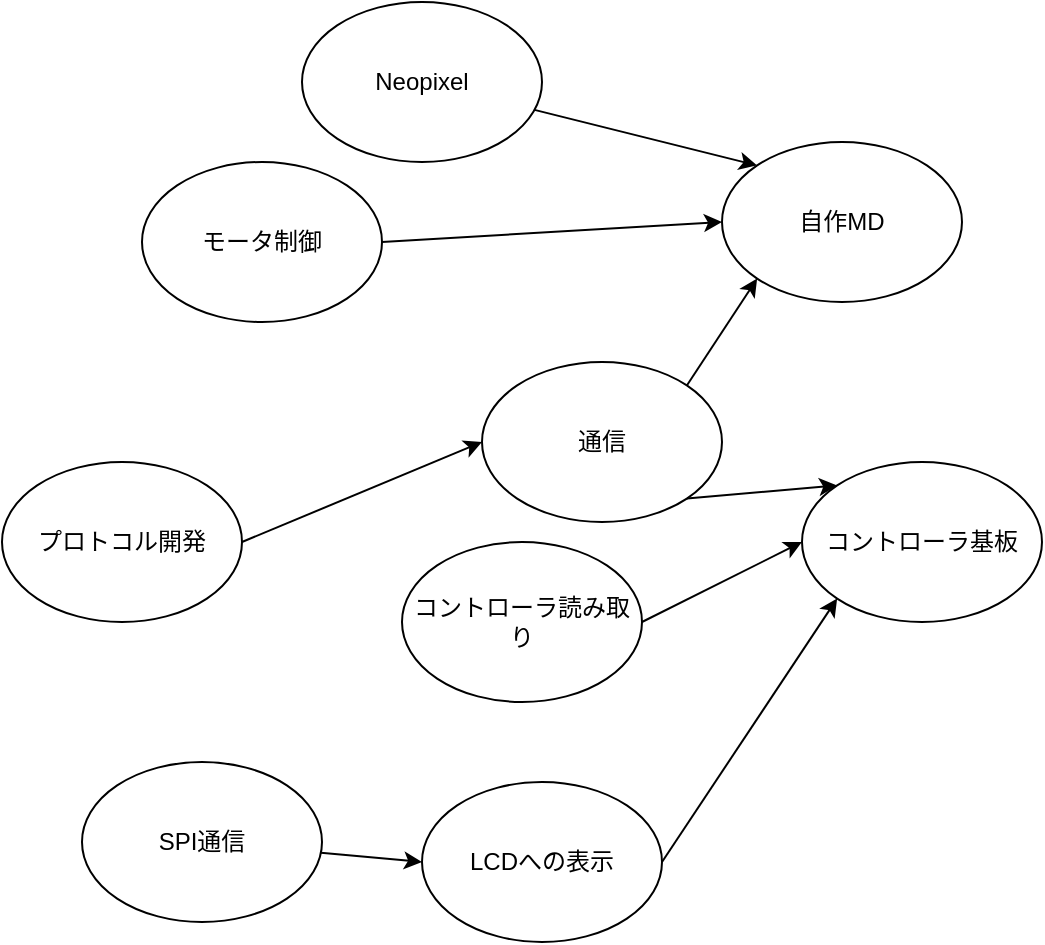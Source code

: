 <mxfile>
    <diagram id="uW-fElEf38cAoiY7Hg_9" name="ページ1">
        <mxGraphModel dx="496" dy="467" grid="1" gridSize="10" guides="1" tooltips="1" connect="1" arrows="1" fold="1" page="1" pageScale="1" pageWidth="1169" pageHeight="827" math="0" shadow="0">
            <root>
                <mxCell id="0"/>
                <mxCell id="1" parent="0"/>
                <mxCell id="7" style="edgeStyle=none;html=1;exitX=1;exitY=0.5;exitDx=0;exitDy=0;entryX=0;entryY=0.5;entryDx=0;entryDy=0;" parent="1" source="2" target="6" edge="1">
                    <mxGeometry relative="1" as="geometry"/>
                </mxCell>
                <mxCell id="2" value="モータ制御" style="ellipse;whiteSpace=wrap;html=1;" parent="1" vertex="1">
                    <mxGeometry x="120" y="90" width="120" height="80" as="geometry"/>
                </mxCell>
                <mxCell id="5" style="edgeStyle=none;html=1;entryX=0;entryY=0.5;entryDx=0;entryDy=0;exitX=1;exitY=0.5;exitDx=0;exitDy=0;" parent="1" source="3" target="4" edge="1">
                    <mxGeometry relative="1" as="geometry"/>
                </mxCell>
                <mxCell id="3" value="プロトコル開発" style="ellipse;whiteSpace=wrap;html=1;" parent="1" vertex="1">
                    <mxGeometry x="50" y="240" width="120" height="80" as="geometry"/>
                </mxCell>
                <mxCell id="8" style="edgeStyle=none;html=1;entryX=0;entryY=1;entryDx=0;entryDy=0;exitX=1;exitY=0;exitDx=0;exitDy=0;" parent="1" source="4" target="6" edge="1">
                    <mxGeometry relative="1" as="geometry"/>
                </mxCell>
                <mxCell id="14" style="edgeStyle=none;html=1;exitX=1;exitY=1;exitDx=0;exitDy=0;entryX=0;entryY=0;entryDx=0;entryDy=0;" edge="1" parent="1" source="4" target="13">
                    <mxGeometry relative="1" as="geometry"/>
                </mxCell>
                <mxCell id="4" value="通信" style="ellipse;whiteSpace=wrap;html=1;" parent="1" vertex="1">
                    <mxGeometry x="290" y="190" width="120" height="80" as="geometry"/>
                </mxCell>
                <mxCell id="6" value="自作MD" style="ellipse;whiteSpace=wrap;html=1;" parent="1" vertex="1">
                    <mxGeometry x="410" y="80" width="120" height="80" as="geometry"/>
                </mxCell>
                <mxCell id="16" style="edgeStyle=none;html=1;exitX=1;exitY=0.5;exitDx=0;exitDy=0;entryX=0;entryY=1;entryDx=0;entryDy=0;" edge="1" parent="1" source="9" target="13">
                    <mxGeometry relative="1" as="geometry"/>
                </mxCell>
                <mxCell id="9" value="LCDへの表示" style="ellipse;whiteSpace=wrap;html=1;" vertex="1" parent="1">
                    <mxGeometry x="260" y="400" width="120" height="80" as="geometry"/>
                </mxCell>
                <mxCell id="15" style="edgeStyle=none;html=1;exitX=1;exitY=0.5;exitDx=0;exitDy=0;entryX=0;entryY=0.5;entryDx=0;entryDy=0;" edge="1" parent="1" source="12" target="13">
                    <mxGeometry relative="1" as="geometry"/>
                </mxCell>
                <mxCell id="12" value="コントローラ読み取り" style="ellipse;whiteSpace=wrap;html=1;" vertex="1" parent="1">
                    <mxGeometry x="250" y="280" width="120" height="80" as="geometry"/>
                </mxCell>
                <mxCell id="13" value="コントローラ基板" style="ellipse;whiteSpace=wrap;html=1;" vertex="1" parent="1">
                    <mxGeometry x="450" y="240" width="120" height="80" as="geometry"/>
                </mxCell>
                <mxCell id="18" style="edgeStyle=none;html=1;entryX=0;entryY=0;entryDx=0;entryDy=0;" edge="1" parent="1" source="17" target="6">
                    <mxGeometry relative="1" as="geometry">
                        <mxPoint x="430" y="70" as="targetPoint"/>
                    </mxGeometry>
                </mxCell>
                <mxCell id="17" value="Neopixel" style="ellipse;whiteSpace=wrap;html=1;" vertex="1" parent="1">
                    <mxGeometry x="200" y="10" width="120" height="80" as="geometry"/>
                </mxCell>
                <mxCell id="20" style="edgeStyle=none;html=1;entryX=0;entryY=0.5;entryDx=0;entryDy=0;" edge="1" parent="1" source="19" target="9">
                    <mxGeometry relative="1" as="geometry"/>
                </mxCell>
                <mxCell id="19" value="SPI通信" style="ellipse;whiteSpace=wrap;html=1;" vertex="1" parent="1">
                    <mxGeometry x="90" y="390" width="120" height="80" as="geometry"/>
                </mxCell>
            </root>
        </mxGraphModel>
    </diagram>
</mxfile>